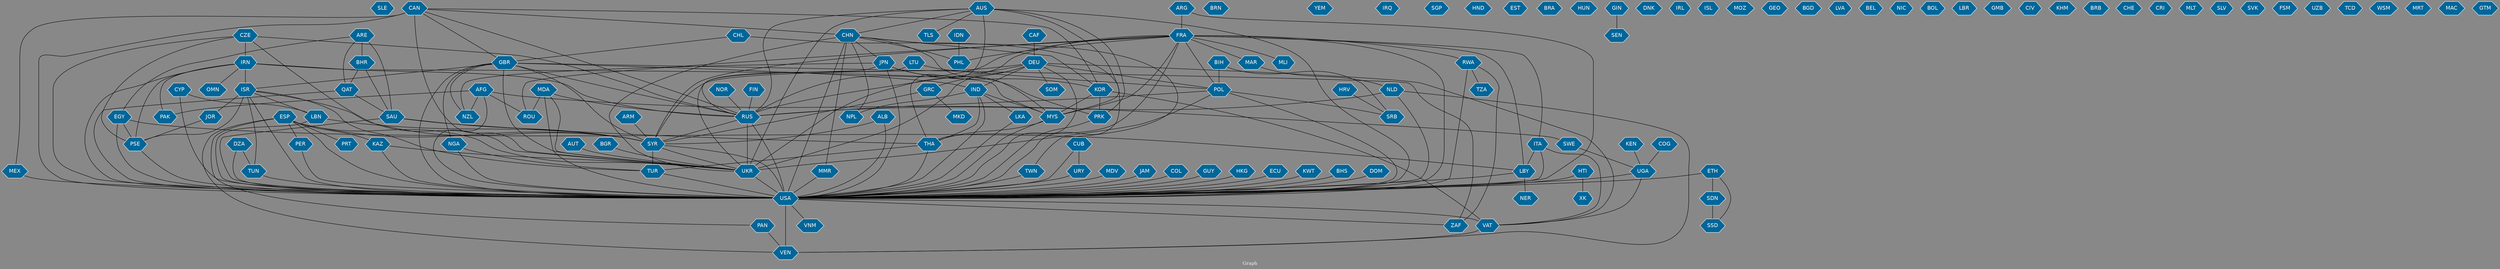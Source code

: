 // Countries together in item graph
graph {
	graph [bgcolor="#888888" fontcolor=white fontsize=12 label="Graph" outputorder=edgesfirst overlap=prism]
	node [color=white fillcolor="#006699" fontcolor=white fontname=Helvetica shape=hexagon style=filled]
	edge [arrowhead=open color=black fontcolor=white fontname=Courier fontsize=12]
		SLE [label=SLE]
		CHN [label=CHN]
		IRN [label=IRN]
		USA [label=USA]
		RUS [label=RUS]
		UKR [label=UKR]
		TUR [label=TUR]
		VAT [label=VAT]
		BRN [label=BRN]
		GBR [label=GBR]
		CUB [label=CUB]
		PAK [label=PAK]
		AUS [label=AUS]
		AUT [label=AUT]
		MYS [label=MYS]
		FRA [label=FRA]
		PHL [label=PHL]
		YEM [label=YEM]
		TUN [label=TUN]
		NGA [label=NGA]
		ITA [label=ITA]
		GRC [label=GRC]
		ZAF [label=ZAF]
		DZA [label=DZA]
		IND [label=IND]
		PER [label=PER]
		ESP [label=ESP]
		MMR [label=MMR]
		NOR [label=NOR]
		VEN [label=VEN]
		IRQ [label=IRQ]
		SWE [label=SWE]
		DEU [label=DEU]
		MDV [label=MDV]
		CYP [label=CYP]
		SDN [label=SDN]
		LKA [label=LKA]
		ISR [label=ISR]
		CAN [label=CAN]
		SGP [label=SGP]
		MDA [label=MDA]
		ROU [label=ROU]
		NZL [label=NZL]
		SYR [label=SYR]
		HND [label=HND]
		MEX [label=MEX]
		LBN [label=LBN]
		IDN [label=IDN]
		BHR [label=BHR]
		QAT [label=QAT]
		ARE [label=ARE]
		SAU [label=SAU]
		ARG [label=ARG]
		JPN [label=JPN]
		JOR [label=JOR]
		PSE [label=PSE]
		EST [label=EST]
		THA [label=THA]
		LTU [label=LTU]
		EGY [label=EGY]
		BRA [label=BRA]
		UGA [label=UGA]
		CHL [label=CHL]
		TLS [label=TLS]
		ALB [label=ALB]
		HUN [label=HUN]
		XK [label=XK]
		HTI [label=HTI]
		CZE [label=CZE]
		JAM [label=JAM]
		GIN [label=GIN]
		AFG [label=AFG]
		KOR [label=KOR]
		DNK [label=DNK]
		NPL [label=NPL]
		IRL [label=IRL]
		ISL [label=ISL]
		ETH [label=ETH]
		MKD [label=MKD]
		RWA [label=RWA]
		COL [label=COL]
		MOZ [label=MOZ]
		MAR [label=MAR]
		NLD [label=NLD]
		HRV [label=HRV]
		GEO [label=GEO]
		MLI [label=MLI]
		SSD [label=SSD]
		SRB [label=SRB]
		URY [label=URY]
		BGD [label=BGD]
		LVA [label=LVA]
		LBY [label=LBY]
		SEN [label=SEN]
		KEN [label=KEN]
		PRK [label=PRK]
		GUY [label=GUY]
		BEL [label=BEL]
		NIC [label=NIC]
		BOL [label=BOL]
		BGR [label=BGR]
		NER [label=NER]
		LBR [label=LBR]
		COG [label=COG]
		GMB [label=GMB]
		FIN [label=FIN]
		CIV [label=CIV]
		POL [label=POL]
		BIH [label=BIH]
		KHM [label=KHM]
		HKG [label=HKG]
		BRB [label=BRB]
		CHE [label=CHE]
		ECU [label=ECU]
		CRI [label=CRI]
		TZA [label=TZA]
		CAF [label=CAF]
		MLT [label=MLT]
		SOM [label=SOM]
		SLV [label=SLV]
		SVK [label=SVK]
		VNM [label=VNM]
		KWT [label=KWT]
		FSM [label=FSM]
		UZB [label=UZB]
		TCD [label=TCD]
		WSM [label=WSM]
		BHS [label=BHS]
		MRT [label=MRT]
		MAC [label=MAC]
		PAN [label=PAN]
		PRT [label=PRT]
		GTM [label=GTM]
		TWN [label=TWN]
		DOM [label=DOM]
		KAZ [label=KAZ]
		ARM [label=ARM]
		OMN [label=OMN]
			HKG -- USA [weight=1]
			FRA -- MLI [weight=1]
			BIH -- POL [weight=2]
			SYR -- TUR [weight=4]
			IRN -- USA [weight=2]
			IRN -- RUS [weight=3]
			USA -- VAT [weight=6]
			ARE -- EGY [weight=1]
			KOR -- MYS [weight=1]
			UGA -- VAT [weight=1]
			DEU -- POL [weight=1]
			ESP -- VEN [weight=1]
			CAN -- USA [weight=3]
			ARG -- USA [weight=1]
			AUS -- THA [weight=1]
			AFG -- SWE [weight=1]
			THA -- USA [weight=1]
			URY -- USA [weight=2]
			IND -- THA [weight=1]
			CAN -- GBR [weight=2]
			BHR -- QAT [weight=4]
			ARE -- BHR [weight=4]
			MYS -- USA [weight=3]
			BIH -- SRB [weight=2]
			MDV -- USA [weight=2]
			ESP -- PAN [weight=1]
			THA -- TUR [weight=1]
			ALB -- SYR [weight=1]
			KEN -- UGA [weight=1]
			IND -- MYS [weight=5]
			AFG -- USA [weight=3]
			CAN -- RUS [weight=3]
			BGR -- UKR [weight=1]
			GBR -- NGA [weight=1]
			ESP -- UKR [weight=1]
			ALB -- USA [weight=1]
			PER -- USA [weight=1]
			HRV -- SRB [weight=2]
			KAZ -- UKR [weight=1]
			IRN -- ISR [weight=8]
			SAU -- THA [weight=1]
			LBY -- USA [weight=5]
			SDN -- SSD [weight=6]
			CZE -- USA [weight=1]
			LTU -- POL [weight=1]
			ETH -- SDN [weight=1]
			TUR -- USA [weight=1]
			ISR -- TUN [weight=1]
			CHN -- NPL [weight=4]
			PRK -- USA [weight=1]
			DEU -- SYR [weight=2]
			SAU -- SYR [weight=1]
			ECU -- USA [weight=2]
			RWA -- USA [weight=1]
			JPN -- NZL [weight=1]
			ISR -- LBN [weight=1]
			ARM -- SYR [weight=1]
			MYS -- THA [weight=1]
			KOR -- PRK [weight=3]
			NGA -- USA [weight=2]
			DEU -- RUS [weight=4]
			JPN -- USA [weight=6]
			ESP -- PRT [weight=1]
			MAR -- NLD [weight=2]
			AUS -- USA [weight=1]
			QAT -- USA [weight=3]
			EGY -- PSE [weight=6]
			NOR -- RUS [weight=2]
			FRA -- MYS [weight=1]
			CAN -- KOR [weight=1]
			MDA -- USA [weight=1]
			GUY -- USA [weight=1]
			FRA -- PHL [weight=1]
			RUS -- SYR [weight=1]
			DEU -- IND [weight=1]
			CYP -- LBN [weight=1]
			FRA -- LBY [weight=2]
			DOM -- USA [weight=1]
			UGA -- USA [weight=3]
			ISR -- TUR [weight=1]
			CHN -- TWN [weight=1]
			GBR -- ISR [weight=2]
			KOR -- VAT [weight=1]
			LBY -- NER [weight=1]
			IND -- USA [weight=9]
			CAN -- CHN [weight=2]
			JPN -- PRK [weight=1]
			EGY -- USA [weight=2]
			GBR -- IND [weight=1]
			KAZ -- USA [weight=1]
			CHN -- JPN [weight=6]
			ARG -- FRA [weight=1]
			LBN -- SYR [weight=12]
			UKR -- USA [weight=65]
			HTI -- XK [weight=1]
			ESP -- SYR [weight=5]
			DEU -- VAT [weight=3]
			COG -- UGA [weight=1]
			ISR -- USA [weight=10]
			DEU -- GRC [weight=3]
			CHL -- GBR [weight=1]
			GBR -- RUS [weight=7]
			IRN -- PSE [weight=5]
			CHL -- USA [weight=2]
			DZA -- USA [weight=1]
			POL -- USA [weight=2]
			BHR -- SAU [weight=3]
			TUN -- USA [weight=1]
			GBR -- SYR [weight=2]
			ESP -- PER [weight=1]
			FRA -- USA [weight=2]
			NGA -- TUR [weight=1]
			USA -- ZAF [weight=1]
			JAM -- USA [weight=1]
			ISR -- PSE [weight=20]
			IRN -- MYS [weight=1]
			ARE -- QAT [weight=5]
			USA -- VNM [weight=3]
			ARE -- SAU [weight=5]
			FRA -- ITA [weight=1]
			CAF -- DEU [weight=1]
			GRC -- SYR [weight=1]
			GRC -- MKD [weight=1]
			NLD -- RUS [weight=1]
			FRA -- ROU [weight=1]
			RWA -- TZA [weight=1]
			CZE -- PSE [weight=1]
			TWN -- USA [weight=2]
			IND -- LKA [weight=3]
			HTI -- USA [weight=1]
			IDN -- PHL [weight=1]
			CHN -- MMR [weight=2]
			LTU -- UKR [weight=1]
			NLD -- USA [weight=2]
			FRA -- MAR [weight=2]
			VAT -- VEN [weight=2]
			ETH -- SSD [weight=1]
			MEX -- USA [weight=5]
			CHN -- PHL [weight=8]
			CHN -- UKR [weight=1]
			RUS -- UKR [weight=110]
			MMR -- USA [weight=3]
			FRA -- RUS [weight=4]
			SYR -- UKR [weight=1]
			SWE -- UGA [weight=1]
			CHN -- USA [weight=15]
			QAT -- SAU [weight=3]
			AUT -- UKR [weight=2]
			NLD -- VEN [weight=1]
			DZA -- TUN [weight=1]
			POL -- RUS [weight=1]
			EGY -- LBY [weight=1]
			ESP -- USA [weight=2]
			CUB -- URY [weight=2]
			MDA -- ROU [weight=1]
			CHN -- KOR [weight=2]
			LKA -- USA [weight=1]
			CZE -- UKR [weight=1]
			GBR -- USA [weight=5]
			GBR -- ZAF [weight=2]
			JOR -- PSE [weight=3]
			BHS -- USA [weight=2]
			PAN -- VEN [weight=2]
			AUS -- TLS [weight=1]
			AUS -- UKR [weight=2]
			SYR -- USA [weight=1]
			DEU -- UKR [weight=9]
			ISR -- JOR [weight=4]
			GBR -- NZL [weight=2]
			AUS -- PRK [weight=1]
			ITA -- LBY [weight=3]
			ISR -- SYR [weight=3]
			ETH -- USA [weight=1]
			CAN -- UKR [weight=5]
			LBN -- USA [weight=1]
			IRN -- OMN [weight=1]
			FRA -- POL [weight=1]
			PSE -- USA [weight=1]
			JPN -- KOR [weight=2]
			FRA -- THA [weight=2]
			CZE -- IRN [weight=1]
			RWA -- ZAF [weight=1]
			MDA -- RUS [weight=1]
			GIN -- SEN [weight=1]
			GBR -- UKR [weight=5]
			AFG -- NZL [weight=1]
			DEU -- SOM [weight=1]
			AUS -- RUS [weight=1]
			ITA -- VAT [weight=2]
			RUS -- USA [weight=61]
			CAN -- MEX [weight=1]
			JPN -- RUS [weight=1]
			DEU -- USA [weight=3]
			FRA -- SYR [weight=2]
			USA -- VEN [weight=4]
			CYP -- USA [weight=2]
			CUB -- USA [weight=2]
			AFG -- ROU [weight=1]
			FIN -- RUS [weight=2]
			MDA -- UKR [weight=1]
			COL -- USA [weight=1]
			POL -- SRB [weight=2]
			POL -- UKR [weight=3]
			CHN -- MYS [weight=5]
			KWT -- USA [weight=1]
			IRN -- PAK [weight=2]
			AUS -- CHN [weight=1]
			ITA -- USA [weight=2]
			FRA -- RWA [weight=2]
			ESP -- KAZ [weight=1]
			FRA -- UKR [weight=4]
			AFG -- PAK [weight=1]
			CZE -- RUS [weight=1]
			IND -- NPL [weight=1]
			SAU -- USA [weight=1]
			AUS -- MYS [weight=3]
}